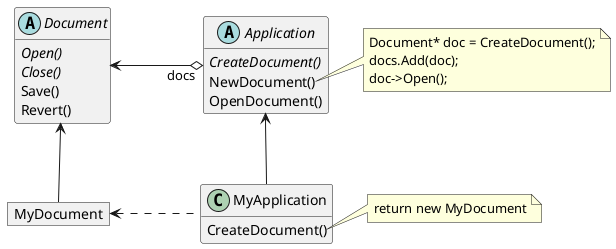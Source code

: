 @startuml
skinparam packageStyle rectangle
hide empty members

object MyDocument

abstract class Document {
  {abstract} Open()
  {abstract} Close()
  Save()
  Revert()
}

abstract class Application {
  {abstract} CreateDocument()
  NewDocument()
  OpenDocument()
}

class MyApplication {
  CreateDocument()
}

note right of Application::NewDocument()
  Document* doc = CreateDocument();
  docs.Add(doc);
  doc->Open();
end note

note right of MyApplication::CreateDocument()
  return new MyDocument
end note

Application "docs" o-l-> Document : \t\t
MyDocument -u-> Document
MyApplication -u-> Application
MyApplication .l.> MyDocument : \t\t
@enduml
